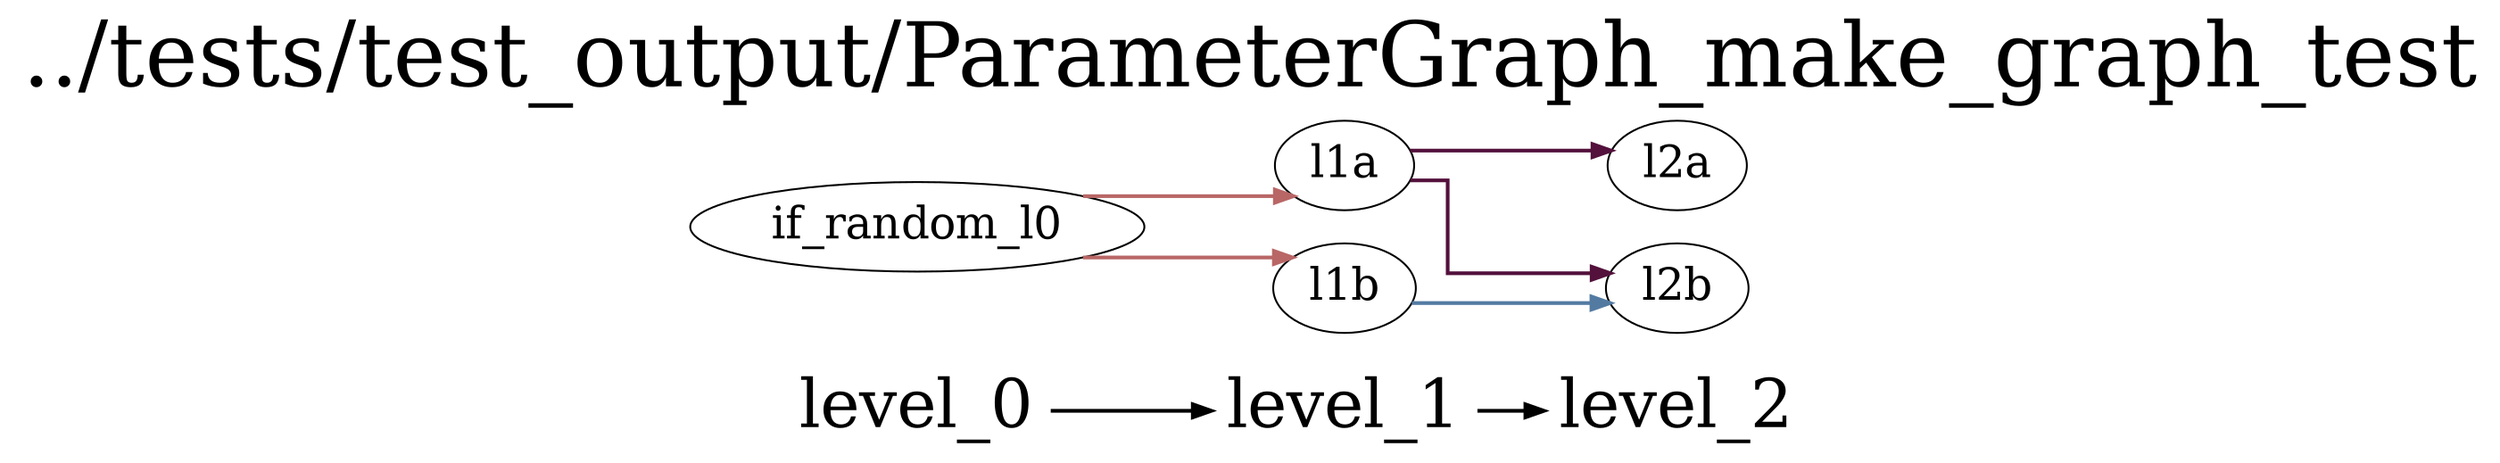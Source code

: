 digraph G {
          splines=ortho;
          fontsize = 48;
          rankdir = "LR";
          node[fontsize=24];
          edge[penwidth=2];
          {
          node [shape=plaintext fontsize=36];
          level_0 -> 
          level_1 -> 
          level_2
          }
          {rank = same;
          level_0;
          if_random_l0;
          }
          {rank = same;
          level_1;
          l1a;
          l1b;
          }
          {rank = same;
          level_2;
          l2a;
          l2b;
          }
          if_random_l0 -> l1b [color="#B96666"];
          if_random_l0 -> l1a [color="#B96666"];
          l1a -> l2b [color="#53113C"];
          l1a -> l2a [color="#53113C"];
          l2a ;
          l2b ;
          l1b -> l2b [color="#537BA2"];
          labelloc = "t";
          label = "../tests/test_output/ParameterGraph_make_graph_test";
}